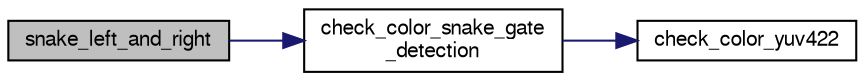 digraph "snake_left_and_right"
{
  edge [fontname="FreeSans",fontsize="10",labelfontname="FreeSans",labelfontsize="10"];
  node [fontname="FreeSans",fontsize="10",shape=record];
  rankdir="LR";
  Node1 [label="snake_left_and_right",height=0.2,width=0.4,color="black", fillcolor="grey75", style="filled", fontcolor="black"];
  Node1 -> Node2 [color="midnightblue",fontsize="10",style="solid",fontname="FreeSans"];
  Node2 [label="check_color_snake_gate\l_detection",height=0.2,width=0.4,color="black", fillcolor="white", style="filled",URL="$snake__gate__detection_8c.html#a0981ce70dd28acd9b61fd0da4248798f"];
  Node2 -> Node3 [color="midnightblue",fontsize="10",style="solid",fontname="FreeSans"];
  Node3 [label="check_color_yuv422",height=0.2,width=0.4,color="black", fillcolor="white", style="filled",URL="$image_8c.html#a6f14c04ea0779b7962d796490e0c8420",tooltip="Checks the color of a single pixel in a YUV422 image. "];
}
